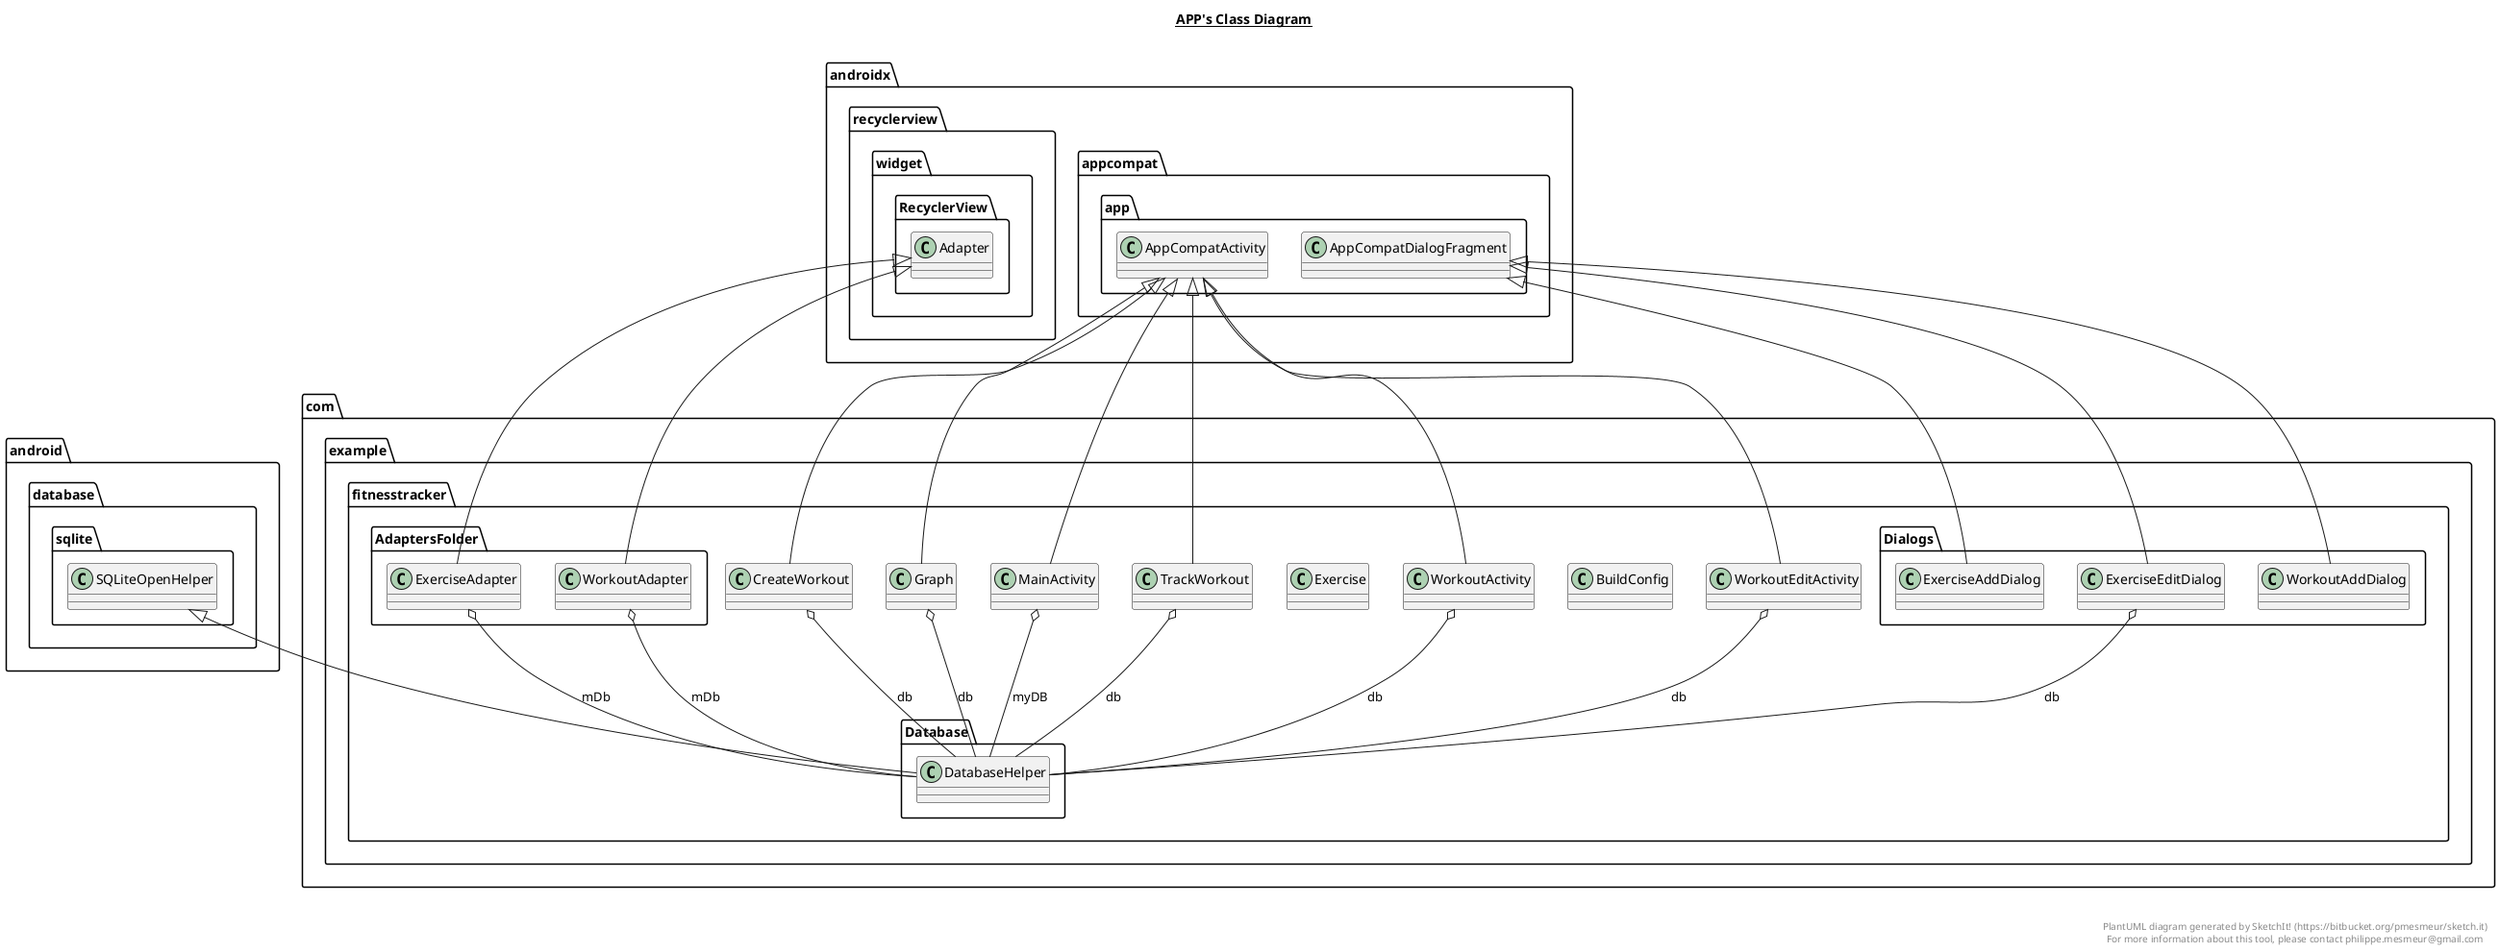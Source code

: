 @startuml

title __APP's Class Diagram__\n

  namespace com.example.fitnesstracker {
    namespace AdaptersFolder {
      class com.example.fitnesstracker.AdaptersFolder.ExerciseAdapter {
      }
    }
  }
  

  namespace com.example.fitnesstracker {
    namespace AdaptersFolder {
      class com.example.fitnesstracker.AdaptersFolder.WorkoutAdapter {
      }
    }
  }
  

  namespace com.example.fitnesstracker {
    class com.example.fitnesstracker.BuildConfig {
    }
  }
  

  namespace com.example.fitnesstracker {
    class com.example.fitnesstracker.BuildConfig {
    }
  }
  

  namespace com.example.fitnesstracker {
    class com.example.fitnesstracker.CreateWorkout {
    }
  }
  

  namespace com.example.fitnesstracker {
    namespace Database {
      class com.example.fitnesstracker.Database.DatabaseHelper {
      }
    }
  }
  

  namespace com.example.fitnesstracker {
    namespace Dialogs {
      class com.example.fitnesstracker.Dialogs.ExerciseAddDialog {
      }
    }
  }
  

  namespace com.example.fitnesstracker {
    namespace Dialogs {
      class com.example.fitnesstracker.Dialogs.ExerciseEditDialog {
      }
    }
  }
  

  namespace com.example.fitnesstracker {
    namespace Dialogs {
      class com.example.fitnesstracker.Dialogs.WorkoutAddDialog {
      }
    }
  }
  

  namespace com.example.fitnesstracker {
    class com.example.fitnesstracker.Exercise {
    }
  }
  

  namespace com.example.fitnesstracker {
    class com.example.fitnesstracker.Graph {
    }
  }
  

  namespace com.example.fitnesstracker {
    class com.example.fitnesstracker.MainActivity {
    }
  }
  

  namespace com.example.fitnesstracker {
    class com.example.fitnesstracker.TrackWorkout {
    }
  }
  

  namespace com.example.fitnesstracker {
    class com.example.fitnesstracker.WorkoutActivity {
    }
  }
  

  namespace com.example.fitnesstracker {
    class com.example.fitnesstracker.WorkoutEditActivity {
    }
  }
  

  com.example.fitnesstracker.AdaptersFolder.ExerciseAdapter -up-|> androidx.recyclerview.widget.RecyclerView.Adapter
  com.example.fitnesstracker.AdaptersFolder.ExerciseAdapter o-- com.example.fitnesstracker.Database.DatabaseHelper : mDb
  com.example.fitnesstracker.AdaptersFolder.ExerciseAdapter o-- com.example.fitnesstracker.AdaptersFolder.ExerciseAdapter.OnExerciseListener : mOnExerciseListener
  com.example.fitnesstracker.AdaptersFolder.WorkoutAdapter -up-|> androidx.recyclerview.widget.RecyclerView.Adapter
  com.example.fitnesstracker.AdaptersFolder.WorkoutAdapter o-- com.example.fitnesstracker.Database.DatabaseHelper : mDb
  com.example.fitnesstracker.AdaptersFolder.WorkoutAdapter o-- com.example.fitnesstracker.AdaptersFolder.WorkoutAdapter.OnWorkoutListener : mOnWorkoutListener
  com.example.fitnesstracker.CreateWorkout .up.|> com.example.fitnesstracker.AdaptersFolder.WorkoutAdapter.OnWorkoutListener
  com.example.fitnesstracker.CreateWorkout .up.|> com.example.fitnesstracker.Dialogs.WorkoutAddDialog.WorkoutAddDialogListener
  com.example.fitnesstracker.CreateWorkout -up-|> androidx.appcompat.app.AppCompatActivity
  com.example.fitnesstracker.CreateWorkout o-- com.example.fitnesstracker.Database.DatabaseHelper : db
  com.example.fitnesstracker.Database.DatabaseHelper -up-|> android.database.sqlite.SQLiteOpenHelper
  com.example.fitnesstracker.Dialogs.ExerciseAddDialog -up-|> androidx.appcompat.app.AppCompatDialogFragment
  com.example.fitnesstracker.Dialogs.ExerciseAddDialog o-- com.example.fitnesstracker.Dialogs.ExerciseAddDialog.ExerciseAddDialogListener : listener
  com.example.fitnesstracker.Dialogs.ExerciseEditDialog -up-|> androidx.appcompat.app.AppCompatDialogFragment
  com.example.fitnesstracker.Dialogs.ExerciseEditDialog o-- com.example.fitnesstracker.Database.DatabaseHelper : db
  com.example.fitnesstracker.Dialogs.ExerciseEditDialog o-- com.example.fitnesstracker.Dialogs.ExerciseEditDialog.ExerciseEditDialogListener : listener
  com.example.fitnesstracker.Dialogs.WorkoutAddDialog -up-|> androidx.appcompat.app.AppCompatDialogFragment
  com.example.fitnesstracker.Dialogs.WorkoutAddDialog o-- com.example.fitnesstracker.Dialogs.WorkoutAddDialog.WorkoutAddDialogListener : listener
  com.example.fitnesstracker.Graph -up-|> androidx.appcompat.app.AppCompatActivity
  com.example.fitnesstracker.Graph o-- com.example.fitnesstracker.Database.DatabaseHelper : db
  com.example.fitnesstracker.MainActivity -up-|> androidx.appcompat.app.AppCompatActivity
  com.example.fitnesstracker.MainActivity o-- com.example.fitnesstracker.Database.DatabaseHelper : myDB
  com.example.fitnesstracker.TrackWorkout .up.|> com.example.fitnesstracker.AdaptersFolder.WorkoutAdapter.OnWorkoutListener
  com.example.fitnesstracker.TrackWorkout -up-|> androidx.appcompat.app.AppCompatActivity
  com.example.fitnesstracker.TrackWorkout o-- com.example.fitnesstracker.Database.DatabaseHelper : db
  com.example.fitnesstracker.WorkoutActivity .up.|> com.example.fitnesstracker.AdaptersFolder.ExerciseAdapter.OnExerciseListener
  com.example.fitnesstracker.WorkoutActivity -up-|> androidx.appcompat.app.AppCompatActivity
  com.example.fitnesstracker.WorkoutActivity o-- com.example.fitnesstracker.Database.DatabaseHelper : db
  com.example.fitnesstracker.WorkoutEditActivity .up.|> com.example.fitnesstracker.AdaptersFolder.ExerciseAdapter.OnExerciseListener
  com.example.fitnesstracker.WorkoutEditActivity .up.|> com.example.fitnesstracker.Dialogs.ExerciseAddDialog.ExerciseAddDialogListener
  com.example.fitnesstracker.WorkoutEditActivity .up.|> com.example.fitnesstracker.Dialogs.ExerciseEditDialog.ExerciseEditDialogListener
  com.example.fitnesstracker.WorkoutEditActivity -up-|> androidx.appcompat.app.AppCompatActivity
  com.example.fitnesstracker.WorkoutEditActivity o-- com.example.fitnesstracker.Database.DatabaseHelper : db


right footer


PlantUML diagram generated by SketchIt! (https://bitbucket.org/pmesmeur/sketch.it)
For more information about this tool, please contact philippe.mesmeur@gmail.com
endfooter

@enduml
